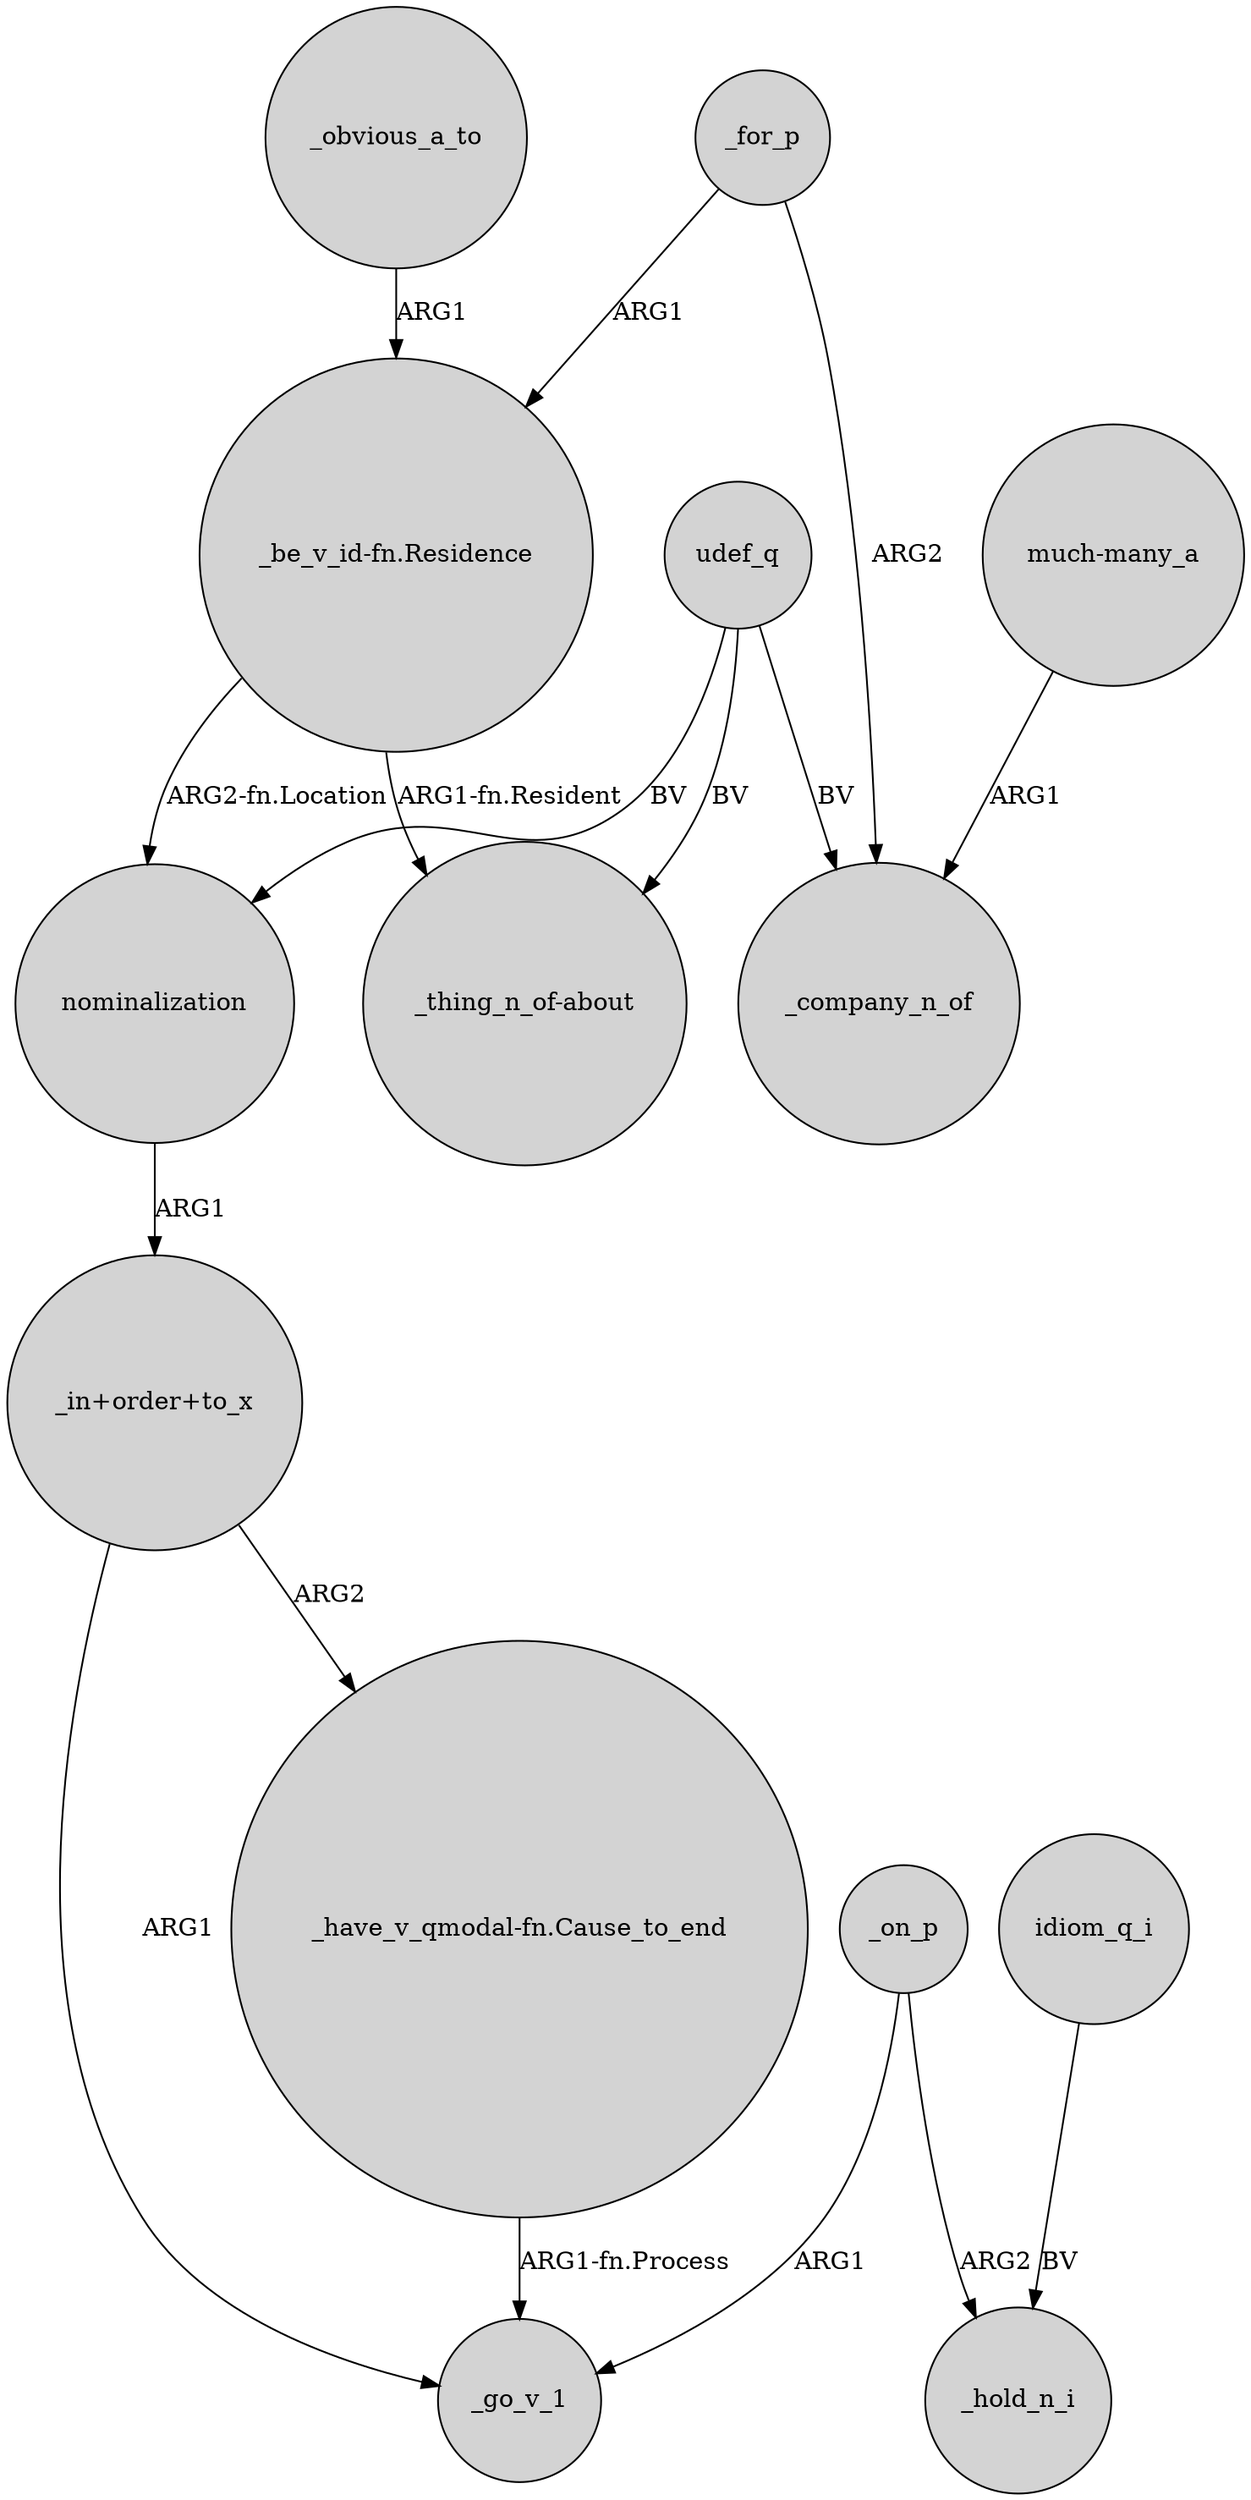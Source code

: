 digraph {
	node [shape=circle style=filled]
	"_be_v_id-fn.Residence" -> "_thing_n_of-about" [label="ARG1-fn.Resident"]
	_obvious_a_to -> "_be_v_id-fn.Residence" [label=ARG1]
	idiom_q_i -> _hold_n_i [label=BV]
	nominalization -> "_in+order+to_x" [label=ARG1]
	_on_p -> _hold_n_i [label=ARG2]
	_on_p -> _go_v_1 [label=ARG1]
	"_in+order+to_x" -> "_have_v_qmodal-fn.Cause_to_end" [label=ARG2]
	udef_q -> _company_n_of [label=BV]
	"_be_v_id-fn.Residence" -> nominalization [label="ARG2-fn.Location"]
	udef_q -> "_thing_n_of-about" [label=BV]
	"_have_v_qmodal-fn.Cause_to_end" -> _go_v_1 [label="ARG1-fn.Process"]
	_for_p -> "_be_v_id-fn.Residence" [label=ARG1]
	_for_p -> _company_n_of [label=ARG2]
	"much-many_a" -> _company_n_of [label=ARG1]
	"_in+order+to_x" -> _go_v_1 [label=ARG1]
	udef_q -> nominalization [label=BV]
}
